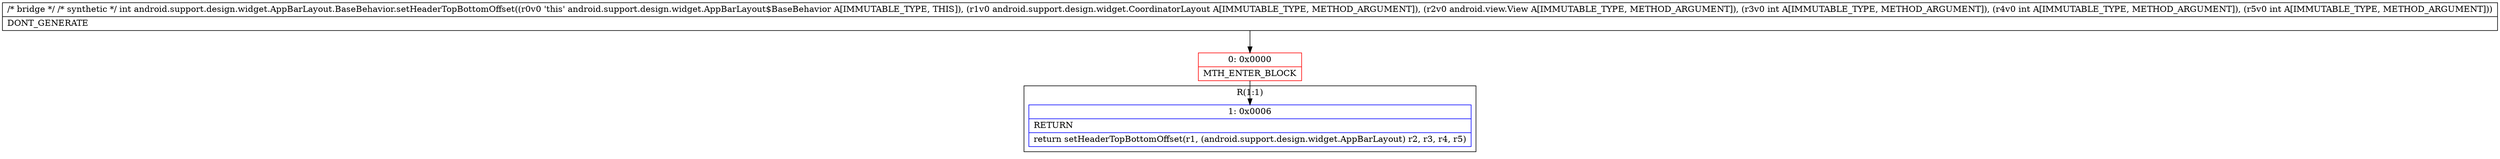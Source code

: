 digraph "CFG forandroid.support.design.widget.AppBarLayout.BaseBehavior.setHeaderTopBottomOffset(Landroid\/support\/design\/widget\/CoordinatorLayout;Landroid\/view\/View;III)I" {
subgraph cluster_Region_1466894125 {
label = "R(1:1)";
node [shape=record,color=blue];
Node_1 [shape=record,label="{1\:\ 0x0006|RETURN\l|return setHeaderTopBottomOffset(r1, (android.support.design.widget.AppBarLayout) r2, r3, r4, r5)\l}"];
}
Node_0 [shape=record,color=red,label="{0\:\ 0x0000|MTH_ENTER_BLOCK\l}"];
MethodNode[shape=record,label="{\/* bridge *\/ \/* synthetic *\/ int android.support.design.widget.AppBarLayout.BaseBehavior.setHeaderTopBottomOffset((r0v0 'this' android.support.design.widget.AppBarLayout$BaseBehavior A[IMMUTABLE_TYPE, THIS]), (r1v0 android.support.design.widget.CoordinatorLayout A[IMMUTABLE_TYPE, METHOD_ARGUMENT]), (r2v0 android.view.View A[IMMUTABLE_TYPE, METHOD_ARGUMENT]), (r3v0 int A[IMMUTABLE_TYPE, METHOD_ARGUMENT]), (r4v0 int A[IMMUTABLE_TYPE, METHOD_ARGUMENT]), (r5v0 int A[IMMUTABLE_TYPE, METHOD_ARGUMENT]))  | DONT_GENERATE\l}"];
MethodNode -> Node_0;
Node_0 -> Node_1;
}

